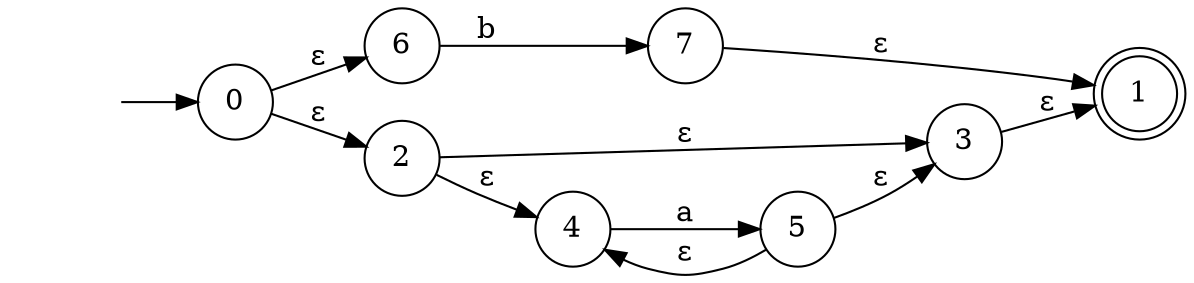 digraph "NFA Visualization" {
	graph [rankdir=LR]
	"" [label="" shape=plaintext]
	1 [label=1 shape=doublecircle]
	5 [label=5 shape=circle]
	3 [label=3 shape=circle]
	4 [label=4 shape=circle]
	6 [label=6 shape=circle]
	0 [label=0 shape=circle]
	7 [label=7 shape=circle]
	2 [label=2 shape=circle]
	"" -> 0 [label=""]
	0 -> 6 [label="ε"]
	0 -> 2 [label="ε"]
	2 -> 3 [label="ε"]
	2 -> 4 [label="ε"]
	6 -> 7 [label=b]
	4 -> 5 [label=a]
	5 -> 3 [label="ε"]
	5 -> 4 [label="ε"]
	3 -> 1 [label="ε"]
	7 -> 1 [label="ε"]
}
